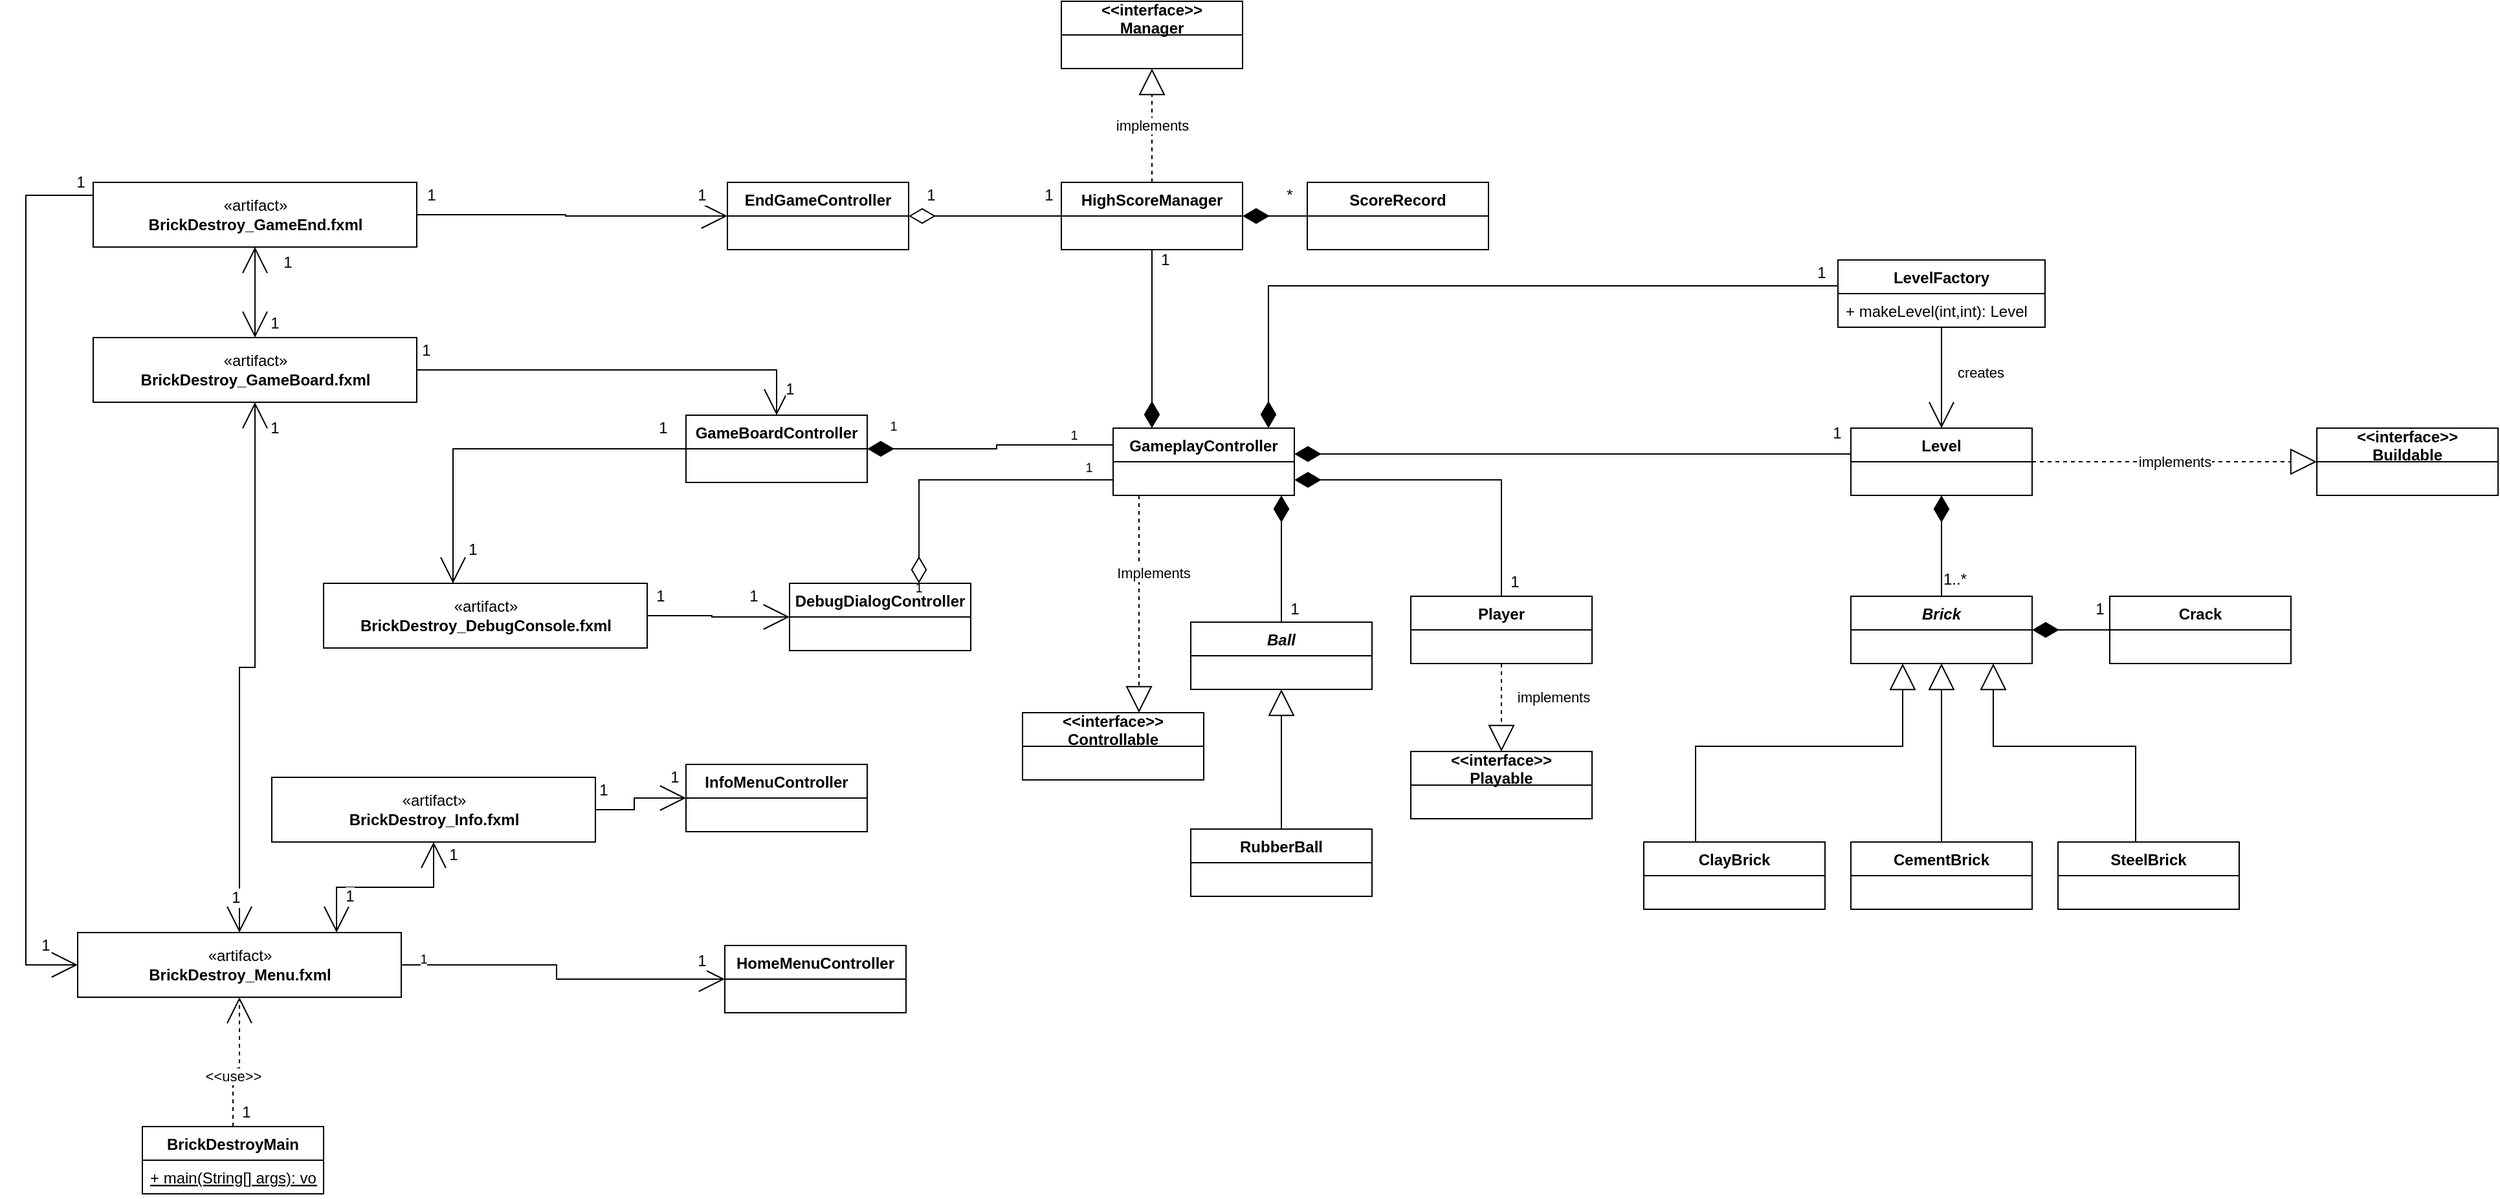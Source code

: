 <mxfile version="15.4.0" type="device"><diagram id="d6luBx-wbtPXbF6JsAgm" name="Page-1"><mxGraphModel dx="1866" dy="1707" grid="1" gridSize="10" guides="0" tooltips="1" connect="1" arrows="1" fold="1" page="1" pageScale="1" pageWidth="850" pageHeight="1100" math="0" shadow="0"><root><mxCell id="0"/><mxCell id="1" parent="0"/><mxCell id="lmode8PugnBv682quTwp-15" style="edgeStyle=orthogonalEdgeStyle;rounded=0;orthogonalLoop=1;jettySize=auto;html=1;endArrow=diamondThin;endFill=1;startSize=18;endSize=18;" parent="1" source="QzV5NUTqTTKZhgB6ke_8-90" target="QzV5NUTqTTKZhgB6ke_8-84" edge="1"><mxGeometry relative="1" as="geometry"><mxPoint x="500" y="-280" as="sourcePoint"/><mxPoint x="635.034" y="-726.0" as="targetPoint"/><Array as="points"><mxPoint x="500" y="-540"/><mxPoint x="500" y="-540"/></Array></mxGeometry></mxCell><mxCell id="QzV5NUTqTTKZhgB6ke_8-123" value="1" style="edgeLabel;html=1;align=center;verticalAlign=middle;resizable=0;points=[];fontSize=12;" vertex="1" connectable="0" parent="lmode8PugnBv682quTwp-15"><mxGeometry x="-0.703" relative="1" as="geometry"><mxPoint x="10" y="4" as="offset"/></mxGeometry></mxCell><mxCell id="lmode8PugnBv682quTwp-30" style="edgeStyle=orthogonalEdgeStyle;rounded=0;orthogonalLoop=1;jettySize=auto;html=1;endArrow=diamondThin;endFill=1;startSize=18;endSize=18;" parent="1" source="QzV5NUTqTTKZhgB6ke_8-97" target="QzV5NUTqTTKZhgB6ke_8-95" edge="1"><mxGeometry relative="1" as="geometry"><mxPoint x="1050" y="-260" as="sourcePoint"/><mxPoint x="1050" y="-414" as="targetPoint"/></mxGeometry></mxCell><mxCell id="QzV5NUTqTTKZhgB6ke_8-150" value="1..*" style="edgeLabel;html=1;align=center;verticalAlign=middle;resizable=0;points=[];fontSize=12;" vertex="1" connectable="0" parent="lmode8PugnBv682quTwp-30"><mxGeometry x="-0.739" y="-1" relative="1" as="geometry"><mxPoint x="9" y="-3" as="offset"/></mxGeometry></mxCell><mxCell id="z8sMNPNIzEEYCfoma49p-23" style="edgeStyle=orthogonalEdgeStyle;rounded=0;orthogonalLoop=1;jettySize=auto;html=1;endArrow=diamondThin;endFill=1;endSize=18;strokeWidth=1;" parent="1" source="QzV5NUTqTTKZhgB6ke_8-98" target="QzV5NUTqTTKZhgB6ke_8-97" edge="1"><mxGeometry relative="1" as="geometry"><mxPoint x="760" y="-491" as="sourcePoint"/><mxPoint x="1140" y="-490" as="targetPoint"/></mxGeometry></mxCell><mxCell id="QzV5NUTqTTKZhgB6ke_8-151" value="1" style="edgeLabel;html=1;align=center;verticalAlign=middle;resizable=0;points=[];fontSize=12;" vertex="1" connectable="0" parent="z8sMNPNIzEEYCfoma49p-23"><mxGeometry x="-0.725" y="-1" relative="1" as="geometry"><mxPoint y="-15" as="offset"/></mxGeometry></mxCell><mxCell id="z8sMNPNIzEEYCfoma49p-40" style="edgeStyle=orthogonalEdgeStyle;rounded=0;orthogonalLoop=1;jettySize=auto;html=1;endArrow=block;endFill=0;endSize=18;strokeWidth=1;" parent="1" source="QzV5NUTqTTKZhgB6ke_8-100" target="QzV5NUTqTTKZhgB6ke_8-97" edge="1"><mxGeometry relative="1" as="geometry"><mxPoint x="820" y="-350" as="sourcePoint"/><mxPoint x="977.6" y="-444.754" as="targetPoint"/><Array as="points"><mxPoint x="820" y="-404"/><mxPoint x="980" y="-404"/></Array></mxGeometry></mxCell><mxCell id="z8sMNPNIzEEYCfoma49p-37" style="edgeStyle=orthogonalEdgeStyle;rounded=0;orthogonalLoop=1;jettySize=auto;html=1;endArrow=block;endFill=0;endSize=18;strokeWidth=1;" parent="1" source="QzV5NUTqTTKZhgB6ke_8-99" target="QzV5NUTqTTKZhgB6ke_8-97" edge="1"><mxGeometry relative="1" as="geometry"><mxPoint x="1020" y="-350" as="sourcePoint"/><mxPoint x="1020" y="-444" as="targetPoint"/><Array as="points"/></mxGeometry></mxCell><mxCell id="z8sMNPNIzEEYCfoma49p-39" style="edgeStyle=orthogonalEdgeStyle;rounded=0;orthogonalLoop=1;jettySize=auto;html=1;endArrow=block;endFill=0;endSize=18;strokeWidth=1;" parent="1" source="QzV5NUTqTTKZhgB6ke_8-101" target="QzV5NUTqTTKZhgB6ke_8-97" edge="1"><mxGeometry relative="1" as="geometry"><mxPoint x="1220" y="-350" as="sourcePoint"/><mxPoint x="1062.24" y="-443.818" as="targetPoint"/><Array as="points"><mxPoint x="1160" y="-404"/><mxPoint x="1050" y="-404"/></Array></mxGeometry></mxCell><mxCell id="bie2mHDeV-IxupRAfYdq-5" style="edgeStyle=orthogonalEdgeStyle;rounded=0;orthogonalLoop=1;jettySize=auto;html=1;startArrow=none;startFill=0;endArrow=block;endFill=0;startSize=18;endSize=18;" parent="1" source="z8sMNPNIzEEYCfoma49p-41" edge="1"><mxGeometry relative="1" as="geometry"><mxPoint x="160" y="210" as="targetPoint"/></mxGeometry></mxCell><mxCell id="PrfQH8u40lvMjW1aQE71-5" value="" style="edgeStyle=orthogonalEdgeStyle;rounded=0;orthogonalLoop=1;jettySize=auto;html=1;endArrow=block;endFill=0;dashed=1;endSize=18;" parent="1" source="QzV5NUTqTTKZhgB6ke_8-84" target="QzV5NUTqTTKZhgB6ke_8-89" edge="1"><mxGeometry relative="1" as="geometry"><mxPoint x="540" y="-726.0" as="sourcePoint"/><mxPoint x="400" y="-410" as="targetPoint"/><Array as="points"><mxPoint x="390" y="-510"/><mxPoint x="390" y="-510"/></Array></mxGeometry></mxCell><mxCell id="PrfQH8u40lvMjW1aQE71-7" value="Implements" style="edgeLabel;html=1;align=center;verticalAlign=middle;resizable=0;points=[];" parent="PrfQH8u40lvMjW1aQE71-5" vertex="1" connectable="0"><mxGeometry x="-0.21" y="-1" relative="1" as="geometry"><mxPoint x="12" y="-7" as="offset"/></mxGeometry></mxCell><mxCell id="QzV5NUTqTTKZhgB6ke_8-21" style="edgeStyle=orthogonalEdgeStyle;rounded=0;orthogonalLoop=1;jettySize=auto;html=1;endArrow=diamondThin;endFill=1;endSize=18;exitX=0;exitY=0.25;exitDx=0;exitDy=0;" edge="1" parent="1" source="QzV5NUTqTTKZhgB6ke_8-84" target="QzV5NUTqTTKZhgB6ke_8-87"><mxGeometry relative="1" as="geometry"><mxPoint x="460" y="-743" as="sourcePoint"/><mxPoint x="130.059" y="-704" as="targetPoint"/></mxGeometry></mxCell><mxCell id="QzV5NUTqTTKZhgB6ke_8-38" style="edgeStyle=orthogonalEdgeStyle;rounded=0;orthogonalLoop=1;jettySize=auto;html=1;endArrow=diamondThin;endFill=0;startSize=18;endSize=18;" edge="1" parent="1" source="QzV5NUTqTTKZhgB6ke_8-84" target="QzV5NUTqTTKZhgB6ke_8-86"><mxGeometry relative="1" as="geometry"><mxPoint x="635.034" y="-726.0" as="sourcePoint"/><mxPoint x="220" y="-516.941" as="targetPoint"/><Array as="points"><mxPoint x="220" y="-610"/></Array></mxGeometry></mxCell><mxCell id="QzV5NUTqTTKZhgB6ke_8-121" value="1" style="edgeLabel;html=1;align=center;verticalAlign=middle;resizable=0;points=[];fontSize=10;" vertex="1" connectable="0" parent="QzV5NUTqTTKZhgB6ke_8-38"><mxGeometry x="-0.832" y="2" relative="1" as="geometry"><mxPoint y="-12" as="offset"/></mxGeometry></mxCell><mxCell id="tQaww_ibIfTpT8M8cIhK-11" style="edgeStyle=orthogonalEdgeStyle;rounded=0;orthogonalLoop=1;jettySize=auto;html=1;endArrow=block;endFill=0;startSize=12;endSize=18;dashed=1;" parent="1" source="QzV5NUTqTTKZhgB6ke_8-91" target="QzV5NUTqTTKZhgB6ke_8-92" edge="1"><mxGeometry relative="1" as="geometry"><mxPoint x="680" y="-454" as="sourcePoint"/><mxPoint x="690" y="-350" as="targetPoint"/></mxGeometry></mxCell><mxCell id="tQaww_ibIfTpT8M8cIhK-17" value="implements" style="edgeLabel;html=1;align=center;verticalAlign=middle;resizable=0;points=[];rotation=0;" parent="tQaww_ibIfTpT8M8cIhK-11" vertex="1" connectable="0"><mxGeometry x="0.227" y="2" relative="1" as="geometry"><mxPoint x="38" y="-16" as="offset"/></mxGeometry></mxCell><mxCell id="QzV5NUTqTTKZhgB6ke_8-88" style="edgeStyle=orthogonalEdgeStyle;rounded=0;orthogonalLoop=1;jettySize=auto;html=1;startArrow=none;startFill=0;endArrow=diamondThin;endFill=1;startSize=18;endSize=18;" edge="1" parent="1" source="QzV5NUTqTTKZhgB6ke_8-91" target="QzV5NUTqTTKZhgB6ke_8-84"><mxGeometry relative="1" as="geometry"><mxPoint x="710" y="-290" as="sourcePoint"/><Array as="points"><mxPoint x="670" y="-610"/></Array></mxGeometry></mxCell><mxCell id="QzV5NUTqTTKZhgB6ke_8-130" value="1" style="edgeLabel;html=1;align=center;verticalAlign=middle;resizable=0;points=[];fontSize=12;" vertex="1" connectable="0" parent="QzV5NUTqTTKZhgB6ke_8-88"><mxGeometry x="-0.911" y="1" relative="1" as="geometry"><mxPoint x="11" as="offset"/></mxGeometry></mxCell><mxCell id="TPEdm32TNRZUOUB6hmcq-30" style="edgeStyle=orthogonalEdgeStyle;rounded=0;orthogonalLoop=1;jettySize=auto;html=1;endArrow=open;endFill=0;endSize=18;dashed=1;exitX=0.5;exitY=0;exitDx=0;exitDy=0;" parent="1" source="QzV5NUTqTTKZhgB6ke_8-167" target="QzV5NUTqTTKZhgB6ke_8-46" edge="1"><mxGeometry relative="1" as="geometry"><mxPoint x="-309.941" y="-130.0" as="sourcePoint"/><mxPoint x="-310" y="-158" as="targetPoint"/></mxGeometry></mxCell><mxCell id="34gu4Qfvx6iPDYiBE9Lr-2" value="&amp;lt;&amp;lt;use&amp;gt;&amp;gt;" style="edgeLabel;html=1;align=center;verticalAlign=middle;resizable=0;points=[];" parent="TPEdm32TNRZUOUB6hmcq-30" vertex="1" connectable="0"><mxGeometry x="-0.247" relative="1" as="geometry"><mxPoint as="offset"/></mxGeometry></mxCell><mxCell id="QzV5NUTqTTKZhgB6ke_8-133" value="&lt;font style=&quot;font-size: 12px&quot;&gt;1&lt;/font&gt;" style="edgeLabel;html=1;align=center;verticalAlign=middle;resizable=0;points=[];fontSize=10;" vertex="1" connectable="0" parent="TPEdm32TNRZUOUB6hmcq-30"><mxGeometry x="-0.792" y="2" relative="1" as="geometry"><mxPoint x="12" as="offset"/></mxGeometry></mxCell><mxCell id="lmode8PugnBv682quTwp-33" style="edgeStyle=orthogonalEdgeStyle;rounded=0;orthogonalLoop=1;jettySize=auto;html=1;endArrow=block;endFill=0;startSize=18;endSize=18;" parent="1" source="QzV5NUTqTTKZhgB6ke_8-104" target="QzV5NUTqTTKZhgB6ke_8-90" edge="1"><mxGeometry relative="1" as="geometry"><mxPoint x="490" y="-330" as="sourcePoint"/><mxPoint x="490" y="-424" as="targetPoint"/></mxGeometry></mxCell><mxCell id="lmode8PugnBv682quTwp-29" style="edgeStyle=orthogonalEdgeStyle;rounded=0;orthogonalLoop=1;jettySize=auto;html=1;endArrow=diamondThin;endFill=1;startSize=18;endSize=18;" parent="1" source="QzV5NUTqTTKZhgB6ke_8-95" target="QzV5NUTqTTKZhgB6ke_8-84" edge="1"><mxGeometry relative="1" as="geometry"><Array as="points"><mxPoint x="920" y="-630"/><mxPoint x="920" y="-630"/></Array><mxPoint x="1380" y="-407" as="sourcePoint"/><mxPoint x="580" y="-640" as="targetPoint"/></mxGeometry></mxCell><mxCell id="QzV5NUTqTTKZhgB6ke_8-129" value="1" style="edgeLabel;html=1;align=center;verticalAlign=middle;resizable=0;points=[];fontSize=12;" vertex="1" connectable="0" parent="lmode8PugnBv682quTwp-29"><mxGeometry x="-0.948" relative="1" as="geometry"><mxPoint y="-16" as="offset"/></mxGeometry></mxCell><mxCell id="QzV5NUTqTTKZhgB6ke_8-26" value="implements" style="edgeStyle=orthogonalEdgeStyle;rounded=0;orthogonalLoop=1;jettySize=auto;html=1;endArrow=block;endFill=0;startSize=18;endSize=18;dashed=1;" edge="1" parent="1" source="QzV5NUTqTTKZhgB6ke_8-95" target="QzV5NUTqTTKZhgB6ke_8-96"><mxGeometry relative="1" as="geometry"><mxPoint x="1150" y="-597" as="sourcePoint"/><mxPoint x="1300" y="-597" as="targetPoint"/></mxGeometry></mxCell><mxCell id="vdJSyZFS6YVlsbqK7x3R-1" style="edgeStyle=orthogonalEdgeStyle;rounded=0;orthogonalLoop=1;jettySize=auto;html=1;endArrow=diamondThin;endFill=1;endSize=18;" parent="1" source="QzV5NUTqTTKZhgB6ke_8-155" target="QzV5NUTqTTKZhgB6ke_8-84" edge="1"><mxGeometry relative="1" as="geometry"><Array as="points"><mxPoint x="490" y="-760"/></Array><mxPoint x="940" y="-759.971" as="sourcePoint"/><mxPoint x="635.034" y="-726.0" as="targetPoint"/></mxGeometry></mxCell><mxCell id="QzV5NUTqTTKZhgB6ke_8-128" value="1" style="edgeLabel;html=1;align=center;verticalAlign=middle;resizable=0;points=[];fontSize=12;" vertex="1" connectable="0" parent="vdJSyZFS6YVlsbqK7x3R-1"><mxGeometry x="-0.951" y="-1" relative="1" as="geometry"><mxPoint y="-9" as="offset"/></mxGeometry></mxCell><mxCell id="QzV5NUTqTTKZhgB6ke_8-37" value="creates" style="edgeStyle=orthogonalEdgeStyle;rounded=0;orthogonalLoop=1;jettySize=auto;html=1;endArrow=open;endFill=0;startSize=18;endSize=18;" edge="1" parent="1" source="QzV5NUTqTTKZhgB6ke_8-155" target="QzV5NUTqTTKZhgB6ke_8-95"><mxGeometry x="-0.111" y="30" relative="1" as="geometry"><mxPoint x="1010" y="-738" as="sourcePoint"/><mxPoint x="1050" y="-500" as="targetPoint"/><mxPoint as="offset"/></mxGeometry></mxCell><mxCell id="QzV5NUTqTTKZhgB6ke_8-56" style="edgeStyle=orthogonalEdgeStyle;rounded=0;orthogonalLoop=1;jettySize=auto;html=1;endArrow=open;endFill=0;startSize=18;endSize=18;" edge="1" parent="1" source="QzV5NUTqTTKZhgB6ke_8-87" target="QzV5NUTqTTKZhgB6ke_8-40"><mxGeometry relative="1" as="geometry"><mxPoint x="50" y="-730" as="sourcePoint"/><Array as="points"><mxPoint x="-140" y="-634"/></Array></mxGeometry></mxCell><mxCell id="QzV5NUTqTTKZhgB6ke_8-146" value="1" style="edgeLabel;html=1;align=center;verticalAlign=middle;resizable=0;points=[];fontSize=12;" vertex="1" connectable="0" parent="QzV5NUTqTTKZhgB6ke_8-56"><mxGeometry x="-0.942" relative="1" as="geometry"><mxPoint x="-10" y="-16" as="offset"/></mxGeometry></mxCell><mxCell id="QzV5NUTqTTKZhgB6ke_8-147" value="1" style="edgeLabel;html=1;align=center;verticalAlign=middle;resizable=0;points=[];fontSize=12;" vertex="1" connectable="0" parent="QzV5NUTqTTKZhgB6ke_8-56"><mxGeometry x="0.842" y="1" relative="1" as="geometry"><mxPoint x="14" y="-4" as="offset"/></mxGeometry></mxCell><mxCell id="QzV5NUTqTTKZhgB6ke_8-35" value="implements" style="edgeStyle=orthogonalEdgeStyle;rounded=0;orthogonalLoop=1;jettySize=auto;html=1;dashed=1;endArrow=block;endFill=0;startSize=18;endSize=18;" edge="1" parent="1" source="QzV5NUTqTTKZhgB6ke_8-82" target="QzV5NUTqTTKZhgB6ke_8-83"><mxGeometry relative="1" as="geometry"><mxPoint x="482" y="-840" as="sourcePoint"/><mxPoint x="522" y="-944.0" as="targetPoint"/></mxGeometry></mxCell><mxCell id="QzV5NUTqTTKZhgB6ke_8-55" style="edgeStyle=orthogonalEdgeStyle;rounded=0;orthogonalLoop=1;jettySize=auto;html=1;endArrow=diamondThin;endFill=0;startSize=18;endSize=18;" edge="1" parent="1" source="QzV5NUTqTTKZhgB6ke_8-82" target="QzV5NUTqTTKZhgB6ke_8-93"><mxGeometry relative="1" as="geometry"><mxPoint x="812" y="-863" as="sourcePoint"/><mxPoint x="292" y="-807" as="targetPoint"/><Array as="points"/></mxGeometry></mxCell><mxCell id="QzV5NUTqTTKZhgB6ke_8-125" value="1" style="edgeLabel;html=1;align=center;verticalAlign=middle;resizable=0;points=[];fontSize=12;" vertex="1" connectable="0" parent="QzV5NUTqTTKZhgB6ke_8-55"><mxGeometry x="0.715" y="-1" relative="1" as="geometry"><mxPoint y="-15" as="offset"/></mxGeometry></mxCell><mxCell id="QzV5NUTqTTKZhgB6ke_8-126" value="1" style="edgeLabel;html=1;align=center;verticalAlign=middle;resizable=0;points=[];fontSize=12;" vertex="1" connectable="0" parent="QzV5NUTqTTKZhgB6ke_8-55"><mxGeometry x="-0.828" y="-1" relative="1" as="geometry"><mxPoint y="-15" as="offset"/></mxGeometry></mxCell><mxCell id="QzV5NUTqTTKZhgB6ke_8-48" style="edgeStyle=orthogonalEdgeStyle;rounded=0;orthogonalLoop=1;jettySize=auto;html=1;endArrow=open;endFill=0;startSize=18;endSize=18;" edge="1" parent="1" source="QzV5NUTqTTKZhgB6ke_8-40" target="QzV5NUTqTTKZhgB6ke_8-86"><mxGeometry relative="1" as="geometry"><mxPoint x="60" y="-530" as="targetPoint"/></mxGeometry></mxCell><mxCell id="QzV5NUTqTTKZhgB6ke_8-148" value="1" style="edgeLabel;html=1;align=center;verticalAlign=middle;resizable=0;points=[];fontSize=12;" vertex="1" connectable="0" parent="QzV5NUTqTTKZhgB6ke_8-48"><mxGeometry x="-0.814" y="2" relative="1" as="geometry"><mxPoint x="-1" y="-13" as="offset"/></mxGeometry></mxCell><mxCell id="QzV5NUTqTTKZhgB6ke_8-149" value="1" style="edgeLabel;html=1;align=center;verticalAlign=middle;resizable=0;points=[];fontSize=12;" vertex="1" connectable="0" parent="QzV5NUTqTTKZhgB6ke_8-48"><mxGeometry x="0.685" y="-1" relative="1" as="geometry"><mxPoint x="-11" y="-17" as="offset"/></mxGeometry></mxCell><mxCell id="QzV5NUTqTTKZhgB6ke_8-40" value="«artifact»&lt;br&gt;&lt;b&gt;BrickDestroy_DebugConsole.fxml&lt;/b&gt;" style="html=1;" vertex="1" parent="1"><mxGeometry x="-240" y="-530" width="250" height="50" as="geometry"/></mxCell><mxCell id="QzV5NUTqTTKZhgB6ke_8-47" style="edgeStyle=orthogonalEdgeStyle;rounded=0;orthogonalLoop=1;jettySize=auto;html=1;endArrow=open;endFill=0;startSize=18;endSize=18;" edge="1" parent="1" source="QzV5NUTqTTKZhgB6ke_8-43" target="QzV5NUTqTTKZhgB6ke_8-87"><mxGeometry relative="1" as="geometry"><mxPoint x="50" y="-746.941" as="targetPoint"/></mxGeometry></mxCell><mxCell id="QzV5NUTqTTKZhgB6ke_8-131" value="1" style="edgeLabel;html=1;align=center;verticalAlign=middle;resizable=0;points=[];fontSize=12;" vertex="1" connectable="0" parent="QzV5NUTqTTKZhgB6ke_8-47"><mxGeometry x="-0.959" y="1" relative="1" as="geometry"><mxPoint y="-14" as="offset"/></mxGeometry></mxCell><mxCell id="QzV5NUTqTTKZhgB6ke_8-132" value="1" style="edgeLabel;html=1;align=center;verticalAlign=middle;resizable=0;points=[];fontSize=12;" vertex="1" connectable="0" parent="QzV5NUTqTTKZhgB6ke_8-47"><mxGeometry x="0.869" relative="1" as="geometry"><mxPoint x="10" as="offset"/></mxGeometry></mxCell><mxCell id="QzV5NUTqTTKZhgB6ke_8-58" style="edgeStyle=orthogonalEdgeStyle;rounded=0;orthogonalLoop=1;jettySize=auto;html=1;startArrow=open;startFill=0;endArrow=open;endFill=0;startSize=18;endSize=18;" edge="1" parent="1" source="QzV5NUTqTTKZhgB6ke_8-43" target="QzV5NUTqTTKZhgB6ke_8-44"><mxGeometry relative="1" as="geometry"/></mxCell><mxCell id="QzV5NUTqTTKZhgB6ke_8-142" value="1" style="edgeLabel;html=1;align=center;verticalAlign=middle;resizable=0;points=[];fontSize=12;" vertex="1" connectable="0" parent="QzV5NUTqTTKZhgB6ke_8-58"><mxGeometry x="-0.675" y="2" relative="1" as="geometry"><mxPoint x="17" as="offset"/></mxGeometry></mxCell><mxCell id="QzV5NUTqTTKZhgB6ke_8-143" value="1" style="edgeLabel;html=1;align=center;verticalAlign=middle;resizable=0;points=[];fontSize=12;" vertex="1" connectable="0" parent="QzV5NUTqTTKZhgB6ke_8-58"><mxGeometry x="0.667" y="-2" relative="1" as="geometry"><mxPoint x="23" as="offset"/></mxGeometry></mxCell><mxCell id="QzV5NUTqTTKZhgB6ke_8-43" value="«artifact»&lt;br&gt;&lt;b&gt;BrickDestroy_GameBoard.fxml&lt;/b&gt;" style="html=1;" vertex="1" parent="1"><mxGeometry x="-418" y="-720" width="250" height="50" as="geometry"/></mxCell><mxCell id="QzV5NUTqTTKZhgB6ke_8-49" style="edgeStyle=orthogonalEdgeStyle;rounded=0;orthogonalLoop=1;jettySize=auto;html=1;endArrow=open;endFill=0;startSize=18;endSize=18;" edge="1" parent="1" source="QzV5NUTqTTKZhgB6ke_8-44" target="QzV5NUTqTTKZhgB6ke_8-93"><mxGeometry relative="1" as="geometry"><mxPoint x="20" y="-800" as="targetPoint"/></mxGeometry></mxCell><mxCell id="QzV5NUTqTTKZhgB6ke_8-152" value="1" style="edgeLabel;html=1;align=center;verticalAlign=middle;resizable=0;points=[];fontSize=12;" vertex="1" connectable="0" parent="QzV5NUTqTTKZhgB6ke_8-49"><mxGeometry x="0.835" relative="1" as="geometry"><mxPoint y="-16" as="offset"/></mxGeometry></mxCell><mxCell id="QzV5NUTqTTKZhgB6ke_8-153" value="1" style="edgeLabel;html=1;align=center;verticalAlign=middle;resizable=0;points=[];fontSize=12;" vertex="1" connectable="0" parent="QzV5NUTqTTKZhgB6ke_8-49"><mxGeometry x="-0.908" y="-1" relative="1" as="geometry"><mxPoint y="-16" as="offset"/></mxGeometry></mxCell><mxCell id="QzV5NUTqTTKZhgB6ke_8-59" style="edgeStyle=orthogonalEdgeStyle;rounded=0;orthogonalLoop=1;jettySize=auto;html=1;startArrow=none;startFill=0;endArrow=open;endFill=0;startSize=18;endSize=18;" edge="1" parent="1" source="QzV5NUTqTTKZhgB6ke_8-44" target="QzV5NUTqTTKZhgB6ke_8-46"><mxGeometry relative="1" as="geometry"><Array as="points"><mxPoint x="-470" y="-830"/><mxPoint x="-470" y="-235"/></Array></mxGeometry></mxCell><mxCell id="QzV5NUTqTTKZhgB6ke_8-144" value="1" style="edgeLabel;html=1;align=center;verticalAlign=middle;resizable=0;points=[];fontSize=12;" vertex="1" connectable="0" parent="QzV5NUTqTTKZhgB6ke_8-59"><mxGeometry x="-0.971" relative="1" as="geometry"><mxPoint y="-10" as="offset"/></mxGeometry></mxCell><mxCell id="QzV5NUTqTTKZhgB6ke_8-145" value="1" style="edgeLabel;html=1;align=center;verticalAlign=middle;resizable=0;points=[];fontSize=12;" vertex="1" connectable="0" parent="QzV5NUTqTTKZhgB6ke_8-59"><mxGeometry x="0.927" y="2" relative="1" as="geometry"><mxPoint y="-13" as="offset"/></mxGeometry></mxCell><mxCell id="QzV5NUTqTTKZhgB6ke_8-44" value="«artifact»&lt;br&gt;&lt;b&gt;BrickDestroy_GameEnd.fxml&lt;/b&gt;" style="html=1;" vertex="1" parent="1"><mxGeometry x="-418" y="-840" width="250" height="50" as="geometry"/></mxCell><mxCell id="QzV5NUTqTTKZhgB6ke_8-50" style="edgeStyle=orthogonalEdgeStyle;rounded=0;orthogonalLoop=1;jettySize=auto;html=1;endArrow=open;endFill=0;startSize=18;endSize=18;" edge="1" parent="1" source="QzV5NUTqTTKZhgB6ke_8-45" target="QzV5NUTqTTKZhgB6ke_8-72"><mxGeometry relative="1" as="geometry"><mxPoint x="60" y="-350" as="targetPoint"/></mxGeometry></mxCell><mxCell id="QzV5NUTqTTKZhgB6ke_8-138" value="1" style="edgeLabel;html=1;align=center;verticalAlign=middle;resizable=0;points=[];fontSize=12;" vertex="1" connectable="0" parent="QzV5NUTqTTKZhgB6ke_8-50"><mxGeometry x="-0.848" relative="1" as="geometry"><mxPoint y="-15" as="offset"/></mxGeometry></mxCell><mxCell id="QzV5NUTqTTKZhgB6ke_8-139" value="1" style="edgeLabel;html=1;align=center;verticalAlign=middle;resizable=0;points=[];fontSize=12;" vertex="1" connectable="0" parent="QzV5NUTqTTKZhgB6ke_8-50"><mxGeometry x="0.768" relative="1" as="geometry"><mxPoint y="-16" as="offset"/></mxGeometry></mxCell><mxCell id="QzV5NUTqTTKZhgB6ke_8-45" value="«artifact»&lt;br&gt;&lt;b&gt;BrickDestroy_Info.fxml&lt;/b&gt;" style="html=1;" vertex="1" parent="1"><mxGeometry x="-280" y="-380" width="250" height="50" as="geometry"/></mxCell><mxCell id="QzV5NUTqTTKZhgB6ke_8-51" style="edgeStyle=orthogonalEdgeStyle;rounded=0;orthogonalLoop=1;jettySize=auto;html=1;endArrow=open;endFill=0;startSize=18;endSize=18;fontSize=12;" edge="1" parent="1" source="QzV5NUTqTTKZhgB6ke_8-46" target="QzV5NUTqTTKZhgB6ke_8-64"><mxGeometry relative="1" as="geometry"><mxPoint x="20.0" y="-223" as="targetPoint"/></mxGeometry></mxCell><mxCell id="QzV5NUTqTTKZhgB6ke_8-134" value="1" style="edgeLabel;html=1;align=center;verticalAlign=middle;resizable=0;points=[];fontSize=10;" vertex="1" connectable="0" parent="QzV5NUTqTTKZhgB6ke_8-51"><mxGeometry x="-0.874" y="-1" relative="1" as="geometry"><mxPoint y="-6" as="offset"/></mxGeometry></mxCell><mxCell id="QzV5NUTqTTKZhgB6ke_8-135" value="&lt;font style=&quot;font-size: 12px&quot;&gt;1&lt;/font&gt;" style="edgeLabel;html=1;align=center;verticalAlign=middle;resizable=0;points=[];fontSize=18;" vertex="1" connectable="0" parent="QzV5NUTqTTKZhgB6ke_8-51"><mxGeometry x="0.86" relative="1" as="geometry"><mxPoint y="-16" as="offset"/></mxGeometry></mxCell><mxCell id="QzV5NUTqTTKZhgB6ke_8-52" style="edgeStyle=orthogonalEdgeStyle;rounded=0;orthogonalLoop=1;jettySize=auto;html=1;endArrow=open;endFill=0;startSize=18;endSize=18;startArrow=open;startFill=0;" edge="1" parent="1" source="QzV5NUTqTTKZhgB6ke_8-46" target="QzV5NUTqTTKZhgB6ke_8-45"><mxGeometry relative="1" as="geometry"><Array as="points"><mxPoint x="-230" y="-295"/><mxPoint x="-155" y="-295"/></Array></mxGeometry></mxCell><mxCell id="QzV5NUTqTTKZhgB6ke_8-136" value="1" style="edgeLabel;html=1;align=center;verticalAlign=middle;resizable=0;points=[];fontSize=12;" vertex="1" connectable="0" parent="QzV5NUTqTTKZhgB6ke_8-52"><mxGeometry x="-0.607" relative="1" as="geometry"><mxPoint x="10" as="offset"/></mxGeometry></mxCell><mxCell id="QzV5NUTqTTKZhgB6ke_8-137" value="1" style="edgeLabel;html=1;align=center;verticalAlign=middle;resizable=0;points=[];fontSize=12;" vertex="1" connectable="0" parent="QzV5NUTqTTKZhgB6ke_8-52"><mxGeometry x="0.864" relative="1" as="geometry"><mxPoint x="15" as="offset"/></mxGeometry></mxCell><mxCell id="QzV5NUTqTTKZhgB6ke_8-57" style="edgeStyle=orthogonalEdgeStyle;rounded=0;orthogonalLoop=1;jettySize=auto;html=1;startArrow=open;startFill=0;endArrow=open;endFill=0;startSize=18;endSize=18;" edge="1" parent="1" source="QzV5NUTqTTKZhgB6ke_8-46" target="QzV5NUTqTTKZhgB6ke_8-43"><mxGeometry relative="1" as="geometry"/></mxCell><mxCell id="QzV5NUTqTTKZhgB6ke_8-140" value="1" style="edgeLabel;html=1;align=center;verticalAlign=middle;resizable=0;points=[];fontSize=12;" vertex="1" connectable="0" parent="QzV5NUTqTTKZhgB6ke_8-57"><mxGeometry x="-0.869" y="3" relative="1" as="geometry"><mxPoint as="offset"/></mxGeometry></mxCell><mxCell id="QzV5NUTqTTKZhgB6ke_8-141" value="1" style="edgeLabel;html=1;align=center;verticalAlign=middle;resizable=0;points=[];fontSize=12;" vertex="1" connectable="0" parent="QzV5NUTqTTKZhgB6ke_8-57"><mxGeometry x="0.907" y="-1" relative="1" as="geometry"><mxPoint x="14" as="offset"/></mxGeometry></mxCell><mxCell id="QzV5NUTqTTKZhgB6ke_8-46" value="«artifact»&lt;br&gt;&lt;b&gt;BrickDestroy_Menu.fxml&lt;/b&gt;" style="html=1;" vertex="1" parent="1"><mxGeometry x="-430" y="-260" width="250" height="50" as="geometry"/></mxCell><mxCell id="QzV5NUTqTTKZhgB6ke_8-64" value="HomeMenuController" style="swimlane;fontStyle=1;childLayout=stackLayout;horizontal=1;startSize=26;fillColor=none;horizontalStack=0;resizeParent=1;resizeParentMax=0;resizeLast=0;collapsible=1;marginBottom=0;" vertex="1" parent="1"><mxGeometry x="70" y="-250" width="140" height="52" as="geometry"/></mxCell><mxCell id="QzV5NUTqTTKZhgB6ke_8-72" value="InfoMenuController" style="swimlane;fontStyle=1;childLayout=stackLayout;horizontal=1;startSize=26;fillColor=none;horizontalStack=0;resizeParent=1;resizeParentMax=0;resizeLast=0;collapsible=1;marginBottom=0;" vertex="1" parent="1"><mxGeometry x="40" y="-390" width="140" height="52" as="geometry"/></mxCell><mxCell id="QzV5NUTqTTKZhgB6ke_8-77" style="edgeStyle=orthogonalEdgeStyle;rounded=0;orthogonalLoop=1;jettySize=auto;html=1;startArrow=none;startFill=0;endArrow=diamondThin;endFill=1;startSize=18;endSize=18;" edge="1" parent="1" source="QzV5NUTqTTKZhgB6ke_8-78" target="QzV5NUTqTTKZhgB6ke_8-82"><mxGeometry relative="1" as="geometry"><mxPoint x="672" y="-813" as="sourcePoint"/><mxPoint x="562" y="-823" as="targetPoint"/></mxGeometry></mxCell><mxCell id="QzV5NUTqTTKZhgB6ke_8-127" value="*" style="edgeLabel;html=1;align=center;verticalAlign=middle;resizable=0;points=[];fontSize=12;" vertex="1" connectable="0" parent="QzV5NUTqTTKZhgB6ke_8-77"><mxGeometry x="-0.87" y="-1" relative="1" as="geometry"><mxPoint x="-11" y="-15" as="offset"/></mxGeometry></mxCell><mxCell id="QzV5NUTqTTKZhgB6ke_8-78" value="ScoreRecord" style="swimlane;fontStyle=1;childLayout=stackLayout;horizontal=1;startSize=26;fillColor=none;horizontalStack=0;resizeParent=1;resizeParentMax=0;resizeLast=0;collapsible=1;marginBottom=0;" vertex="1" parent="1"><mxGeometry x="520" y="-840" width="140" height="52" as="geometry"><mxRectangle x="1090" y="-900" width="110" height="26" as="alternateBounds"/></mxGeometry></mxCell><mxCell id="QzV5NUTqTTKZhgB6ke_8-85" style="edgeStyle=orthogonalEdgeStyle;rounded=0;orthogonalLoop=1;jettySize=auto;html=1;startArrow=none;startFill=0;endArrow=diamondThin;endFill=1;startSize=18;endSize=18;" edge="1" parent="1" source="QzV5NUTqTTKZhgB6ke_8-82" target="QzV5NUTqTTKZhgB6ke_8-84"><mxGeometry relative="1" as="geometry"><Array as="points"><mxPoint x="430" y="-840"/><mxPoint x="430" y="-840"/></Array></mxGeometry></mxCell><mxCell id="QzV5NUTqTTKZhgB6ke_8-124" value="1" style="edgeLabel;html=1;align=center;verticalAlign=middle;resizable=0;points=[];fontSize=12;" vertex="1" connectable="0" parent="QzV5NUTqTTKZhgB6ke_8-85"><mxGeometry x="-0.887" y="-1" relative="1" as="geometry"><mxPoint x="11" as="offset"/></mxGeometry></mxCell><mxCell id="QzV5NUTqTTKZhgB6ke_8-82" value="HighScoreManager" style="swimlane;fontStyle=1;childLayout=stackLayout;horizontal=1;startSize=26;fillColor=none;horizontalStack=0;resizeParent=1;resizeParentMax=0;resizeLast=0;collapsible=1;marginBottom=0;" vertex="1" parent="1"><mxGeometry x="330" y="-840" width="140" height="52" as="geometry"><mxRectangle x="1090" y="-900" width="110" height="26" as="alternateBounds"/></mxGeometry></mxCell><mxCell id="QzV5NUTqTTKZhgB6ke_8-83" value="&lt;&lt;interface&gt;&gt;&#10;Manager" style="swimlane;fontStyle=1;childLayout=stackLayout;horizontal=1;startSize=26;fillColor=none;horizontalStack=0;resizeParent=1;resizeParentMax=0;resizeLast=0;collapsible=1;marginBottom=0;" vertex="1" parent="1"><mxGeometry x="330" y="-980" width="140" height="52" as="geometry"><mxRectangle x="1090" y="-900" width="110" height="26" as="alternateBounds"/></mxGeometry></mxCell><mxCell id="QzV5NUTqTTKZhgB6ke_8-84" value="GameplayController" style="swimlane;fontStyle=1;childLayout=stackLayout;horizontal=1;startSize=26;fillColor=none;horizontalStack=0;resizeParent=1;resizeParentMax=0;resizeLast=0;collapsible=1;marginBottom=0;" vertex="1" parent="1"><mxGeometry x="370" y="-650" width="140" height="52" as="geometry"><mxRectangle x="1090" y="-900" width="110" height="26" as="alternateBounds"/></mxGeometry></mxCell><mxCell id="QzV5NUTqTTKZhgB6ke_8-86" value="DebugDialogController" style="swimlane;fontStyle=1;childLayout=stackLayout;horizontal=1;startSize=26;fillColor=none;horizontalStack=0;resizeParent=1;resizeParentMax=0;resizeLast=0;collapsible=1;marginBottom=0;" vertex="1" parent="1"><mxGeometry x="120" y="-530" width="140" height="52" as="geometry"/></mxCell><mxCell id="QzV5NUTqTTKZhgB6ke_8-87" value="GameBoardController" style="swimlane;fontStyle=1;childLayout=stackLayout;horizontal=1;startSize=26;fillColor=none;horizontalStack=0;resizeParent=1;resizeParentMax=0;resizeLast=0;collapsible=1;marginBottom=0;" vertex="1" parent="1"><mxGeometry x="40" y="-660" width="140" height="52" as="geometry"/></mxCell><mxCell id="QzV5NUTqTTKZhgB6ke_8-89" value="&lt;&lt;interface&gt;&gt;&#10;Controllable" style="swimlane;fontStyle=1;childLayout=stackLayout;horizontal=1;startSize=26;fillColor=none;horizontalStack=0;resizeParent=1;resizeParentMax=0;resizeLast=0;collapsible=1;marginBottom=0;" vertex="1" parent="1"><mxGeometry x="300" y="-430" width="140" height="52" as="geometry"/></mxCell><mxCell id="QzV5NUTqTTKZhgB6ke_8-90" value="Ball" style="swimlane;fontStyle=3;childLayout=stackLayout;horizontal=1;startSize=26;fillColor=none;horizontalStack=0;resizeParent=1;resizeParentMax=0;resizeLast=0;collapsible=1;marginBottom=0;" vertex="1" parent="1"><mxGeometry x="430" y="-500" width="140" height="52" as="geometry"/></mxCell><mxCell id="QzV5NUTqTTKZhgB6ke_8-91" value="Player" style="swimlane;fontStyle=1;childLayout=stackLayout;horizontal=1;startSize=26;fillColor=none;horizontalStack=0;resizeParent=1;resizeParentMax=0;resizeLast=0;collapsible=1;marginBottom=0;" vertex="1" parent="1"><mxGeometry x="600" y="-520" width="140" height="52" as="geometry"/></mxCell><mxCell id="QzV5NUTqTTKZhgB6ke_8-92" value="&lt;&lt;interface&gt;&gt;&#10;Playable" style="swimlane;fontStyle=1;childLayout=stackLayout;horizontal=1;startSize=26;fillColor=none;horizontalStack=0;resizeParent=1;resizeParentMax=0;resizeLast=0;collapsible=1;marginBottom=0;" vertex="1" parent="1"><mxGeometry x="600" y="-400" width="140" height="52" as="geometry"/></mxCell><mxCell id="QzV5NUTqTTKZhgB6ke_8-93" value="EndGameController" style="swimlane;fontStyle=1;childLayout=stackLayout;horizontal=1;startSize=26;fillColor=none;horizontalStack=0;resizeParent=1;resizeParentMax=0;resizeLast=0;collapsible=1;marginBottom=0;" vertex="1" parent="1"><mxGeometry x="72" y="-840" width="140" height="52" as="geometry"><mxRectangle x="1090" y="-900" width="110" height="26" as="alternateBounds"/></mxGeometry></mxCell><mxCell id="QzV5NUTqTTKZhgB6ke_8-95" value="Level" style="swimlane;fontStyle=1;childLayout=stackLayout;horizontal=1;startSize=26;fillColor=none;horizontalStack=0;resizeParent=1;resizeParentMax=0;resizeLast=0;collapsible=1;marginBottom=0;" vertex="1" parent="1"><mxGeometry x="940" y="-650" width="140" height="52" as="geometry"><mxRectangle x="1090" y="-900" width="110" height="26" as="alternateBounds"/></mxGeometry></mxCell><mxCell id="QzV5NUTqTTKZhgB6ke_8-96" value="&lt;&lt;interface&gt;&gt;&#10;Buildable" style="swimlane;fontStyle=1;childLayout=stackLayout;horizontal=1;startSize=26;fillColor=none;horizontalStack=0;resizeParent=1;resizeParentMax=0;resizeLast=0;collapsible=1;marginBottom=0;" vertex="1" parent="1"><mxGeometry x="1300" y="-650" width="140" height="52" as="geometry"><mxRectangle x="1090" y="-900" width="110" height="26" as="alternateBounds"/></mxGeometry></mxCell><mxCell id="QzV5NUTqTTKZhgB6ke_8-97" value="Brick" style="swimlane;fontStyle=3;childLayout=stackLayout;horizontal=1;startSize=26;fillColor=none;horizontalStack=0;resizeParent=1;resizeParentMax=0;resizeLast=0;collapsible=1;marginBottom=0;" vertex="1" parent="1"><mxGeometry x="940" y="-520" width="140" height="52" as="geometry"><mxRectangle x="1090" y="-900" width="110" height="26" as="alternateBounds"/></mxGeometry></mxCell><mxCell id="QzV5NUTqTTKZhgB6ke_8-98" value="Crack" style="swimlane;fontStyle=1;childLayout=stackLayout;horizontal=1;startSize=26;fillColor=none;horizontalStack=0;resizeParent=1;resizeParentMax=0;resizeLast=0;collapsible=1;marginBottom=0;" vertex="1" parent="1"><mxGeometry x="1140" y="-520" width="140" height="52" as="geometry"><mxRectangle x="1090" y="-900" width="110" height="26" as="alternateBounds"/></mxGeometry></mxCell><mxCell id="QzV5NUTqTTKZhgB6ke_8-99" value="CementBrick" style="swimlane;fontStyle=1;childLayout=stackLayout;horizontal=1;startSize=26;fillColor=none;horizontalStack=0;resizeParent=1;resizeParentMax=0;resizeLast=0;collapsible=1;marginBottom=0;" vertex="1" parent="1"><mxGeometry x="940" y="-330" width="140" height="52" as="geometry"><mxRectangle x="1090" y="-900" width="110" height="26" as="alternateBounds"/></mxGeometry></mxCell><mxCell id="QzV5NUTqTTKZhgB6ke_8-100" value="ClayBrick" style="swimlane;fontStyle=1;childLayout=stackLayout;horizontal=1;startSize=26;fillColor=none;horizontalStack=0;resizeParent=1;resizeParentMax=0;resizeLast=0;collapsible=1;marginBottom=0;" vertex="1" parent="1"><mxGeometry x="780" y="-330" width="140" height="52" as="geometry"><mxRectangle x="1090" y="-900" width="110" height="26" as="alternateBounds"/></mxGeometry></mxCell><mxCell id="QzV5NUTqTTKZhgB6ke_8-101" value="SteelBrick" style="swimlane;fontStyle=1;childLayout=stackLayout;horizontal=1;startSize=26;fillColor=none;horizontalStack=0;resizeParent=1;resizeParentMax=0;resizeLast=0;collapsible=1;marginBottom=0;" vertex="1" parent="1"><mxGeometry x="1100" y="-330" width="140" height="52" as="geometry"><mxRectangle x="1090" y="-900" width="110" height="26" as="alternateBounds"/></mxGeometry></mxCell><mxCell id="QzV5NUTqTTKZhgB6ke_8-104" value="RubberBall" style="swimlane;fontStyle=1;childLayout=stackLayout;horizontal=1;startSize=26;fillColor=none;horizontalStack=0;resizeParent=1;resizeParentMax=0;resizeLast=0;collapsible=1;marginBottom=0;" vertex="1" parent="1"><mxGeometry x="430" y="-340" width="140" height="52" as="geometry"/></mxCell><mxCell id="QzV5NUTqTTKZhgB6ke_8-112" value="&lt;font style=&quot;font-size: 10px&quot;&gt;1&lt;/font&gt;" style="text;html=1;align=center;verticalAlign=middle;resizable=0;points=[];autosize=1;strokeColor=none;fillColor=none;fontSize=64;" vertex="1" parent="1"><mxGeometry x="190" y="-720" width="20" height="100" as="geometry"/></mxCell><mxCell id="QzV5NUTqTTKZhgB6ke_8-114" value="&lt;font style=&quot;font-size: 10px&quot;&gt;1&lt;/font&gt;" style="text;html=1;strokeColor=none;fillColor=none;align=center;verticalAlign=middle;whiteSpace=wrap;rounded=0;fontSize=64;" vertex="1" parent="1"><mxGeometry x="190" y="-560" width="60" height="30" as="geometry"/></mxCell><mxCell id="QzV5NUTqTTKZhgB6ke_8-116" value="1" style="text;html=1;strokeColor=none;fillColor=none;align=center;verticalAlign=middle;whiteSpace=wrap;rounded=0;fontSize=10;" vertex="1" parent="1"><mxGeometry x="310" y="-660" width="60" height="30" as="geometry"/></mxCell><mxCell id="QzV5NUTqTTKZhgB6ke_8-155" value="LevelFactory" style="swimlane;fontStyle=1;childLayout=stackLayout;horizontal=1;startSize=26;fillColor=none;horizontalStack=0;resizeParent=1;resizeParentMax=0;resizeLast=0;collapsible=1;marginBottom=0;fontSize=12;" vertex="1" parent="1"><mxGeometry x="930" y="-780" width="160" height="52" as="geometry"/></mxCell><mxCell id="QzV5NUTqTTKZhgB6ke_8-156" value="+ makeLevel(int,int): Level" style="text;strokeColor=none;fillColor=none;align=left;verticalAlign=top;spacingLeft=4;spacingRight=4;overflow=hidden;rotatable=0;points=[[0,0.5],[1,0.5]];portConstraint=eastwest;fontSize=12;" vertex="1" parent="QzV5NUTqTTKZhgB6ke_8-155"><mxGeometry y="26" width="160" height="26" as="geometry"/></mxCell><mxCell id="QzV5NUTqTTKZhgB6ke_8-167" value="BrickDestroyMain" style="swimlane;fontStyle=1;childLayout=stackLayout;horizontal=1;startSize=26;fillColor=none;horizontalStack=0;resizeParent=1;resizeParentMax=0;resizeLast=0;collapsible=1;marginBottom=0;" vertex="1" parent="1"><mxGeometry x="-380" y="-110" width="140" height="52" as="geometry"/></mxCell><mxCell id="TPEdm32TNRZUOUB6hmcq-29" value="+ main(String[] args): void" style="text;strokeColor=none;fillColor=none;align=left;verticalAlign=top;spacingLeft=4;spacingRight=4;overflow=hidden;rotatable=0;points=[[0,0.5],[1,0.5]];portConstraint=eastwest;fontStyle=4" parent="QzV5NUTqTTKZhgB6ke_8-167" vertex="1"><mxGeometry y="26" width="140" height="26" as="geometry"/></mxCell></root></mxGraphModel></diagram></mxfile>
